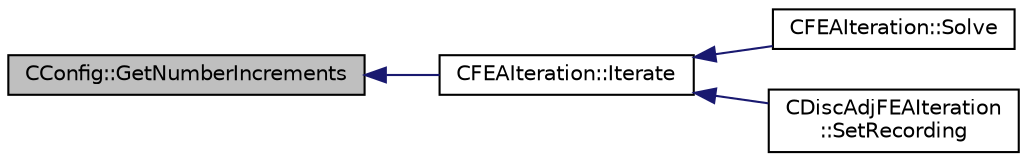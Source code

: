 digraph "CConfig::GetNumberIncrements"
{
  edge [fontname="Helvetica",fontsize="10",labelfontname="Helvetica",labelfontsize="10"];
  node [fontname="Helvetica",fontsize="10",shape=record];
  rankdir="LR";
  Node9776 [label="CConfig::GetNumberIncrements",height=0.2,width=0.4,color="black", fillcolor="grey75", style="filled", fontcolor="black"];
  Node9776 -> Node9777 [dir="back",color="midnightblue",fontsize="10",style="solid",fontname="Helvetica"];
  Node9777 [label="CFEAIteration::Iterate",height=0.2,width=0.4,color="black", fillcolor="white", style="filled",URL="$class_c_f_e_a_iteration.html#af34a9ca7d54a7b4c31ad4fb1a487a158",tooltip="Perform a single iteration for structural analysis using the Finite Element Method. "];
  Node9777 -> Node9778 [dir="back",color="midnightblue",fontsize="10",style="solid",fontname="Helvetica"];
  Node9778 [label="CFEAIteration::Solve",height=0.2,width=0.4,color="black", fillcolor="white", style="filled",URL="$class_c_f_e_a_iteration.html#a93300b80aae492f8f966c16652e83e08",tooltip="Iterate the structural system for a number of Inner_Iter iterations. "];
  Node9777 -> Node9779 [dir="back",color="midnightblue",fontsize="10",style="solid",fontname="Helvetica"];
  Node9779 [label="CDiscAdjFEAIteration\l::SetRecording",height=0.2,width=0.4,color="black", fillcolor="white", style="filled",URL="$class_c_disc_adj_f_e_a_iteration.html#ad5f0dcb01d13560ce5245301646dc3bd",tooltip="Record a single iteration of the direct FEM system. "];
}
